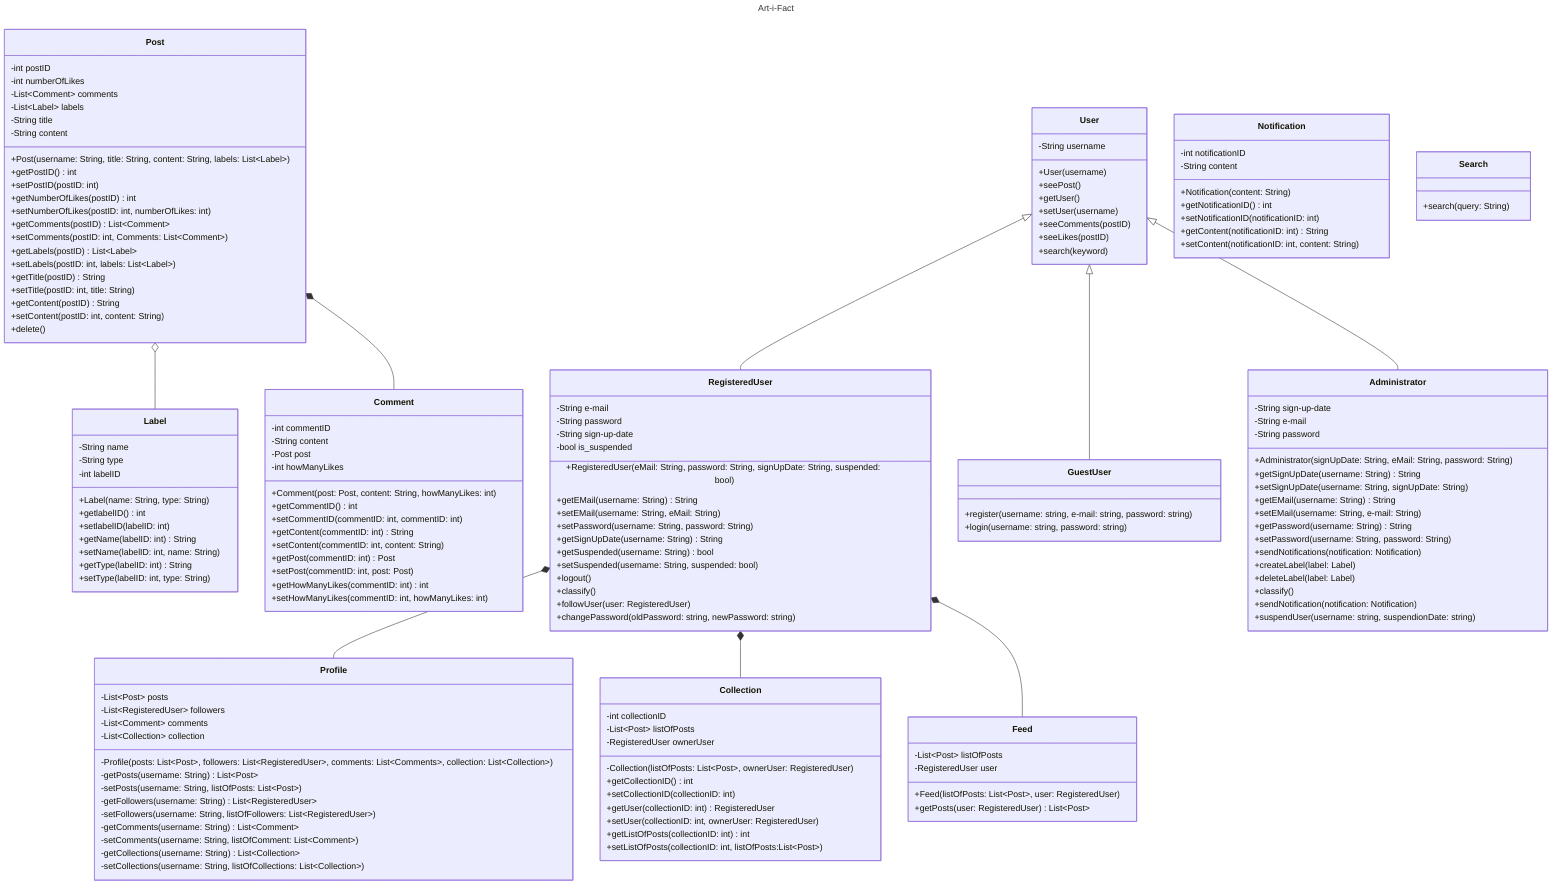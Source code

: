 ---
title: Art-i-Fact
---
classDiagram
    Post o-- Label    
    RegisteredUser *-- Profile
    User <|-- RegisteredUser
    User <|-- GuestUser
    User <|-- Administrator
    RegisteredUser *-- Collection
    RegisteredUser *-- Feed
    Post *-- Comment

    User : -String username
    User: +User(username)
    User: +seePost()
    User: +getUser()
    User: +setUser(username)
    User: +seeComments(postID)
    User: +seeLikes(postID)
    User: +search(keyword)
    class RegisteredUser{
        -String e-mail
        -String password
        -String sign-up-date
        -bool is_suspended
        +RegisteredUser(eMail: String, password: String, signUpDate: String, suspended: bool)
        +getEMail(username: String) String
        +setEMail(username: String, eMail: String)
        +setPassword(username: String, password: String)
        +getSignUpDate(username: String) String
        +getSuspended(username: String) bool
        +setSuspended(username: String, suspended: bool)
        +logout()
        +classify()
        +followUser(user: RegisteredUser)
        +changePassword(oldPassword: string, newPassword: string)
    }
    class GuestUser{
        +register(username: string, e-mail: string, password: string)
        +login(username: string, password: string)
    }
    class Administrator{
        -String sign-up-date
        -String e-mail
        -String password
        +Administrator(signUpDate: String, eMail: String, password: String)
        +getSignUpDate(username: String) String
        +setSignUpDate(username: String, signUpDate: String)
        +getEMail(username: String) String
        +setEMail(username: String, e-mail: String)
        +getPassword(username: String) String
        +setPassword(username: String, password: String)
        +sendNotifications(notification: Notification)
        +createLabel(label: Label)
        +deleteLabel(label: Label)
        +classify()
        +sendNotification(notification: Notification)
        +suspendUser(username: string, suspendionDate: string)
    }
    class Post{
        -int postID
        -int numberOfLikes
        -List~Comment~ comments
        -List~Label~ labels
        -String title
        -String content
        +Post(username: String, title: String, content: String, labels: List~Label~)
        +getPostID() int
        +setPostID(postID: int)
        +getNumberOfLikes(postID) int
        +setNumberOfLikes(postID: int, numberOfLikes: int)
        +getComments(postID) List~Comment~ 
        +setComments(postID: int, Comments: List~Comment~)
        +getLabels(postID) List~Label~ 
        +setLabels(postID: int, labels: List~Label~)
        +getTitle(postID) String
        +setTitle(postID: int, title: String)
        +getContent(postID) String
        +setContent(postID: int, content: String)
        +delete()
    }
    class Label{
        -String name
        -String type
        -int labelID
        +Label(name: String, type: String)
        +getlabelID() int
        +setlabelID(labelID: int)
        +getName(labelID: int) String
        +setName(labelID: int, name: String)
        +getType(labelID: int) String
        +setType(labelID: int, type: String)
    }    
    class Collection{
        -int collectionID
        -List~Post~ listOfPosts
        -RegisteredUser ownerUser
        -Collection(listOfPosts: List~Post~, ownerUser: RegisteredUser)
        +getCollectionID() int
        +setCollectionID(collectionID: int)
        +getUser(collectionID: int) RegisteredUser
        +setUser(collectionID: int, ownerUser: RegisteredUser)
        +getListOfPosts(collectionID: int) int
        +setListOfPosts(collectionID: int, listOfPosts:List~Post~)
    }
    class Notification{
        -int notificationID
        -String content
        +Notification(content: String)
        +getNotificationID() int
        +setNotificationID(notificationID: int)
        +getContent(notificationID: int) String
        +setContent(notificationID: int, content: String)
    }
    class Comment{
        -int commentID
        -String content
        -Post post
        -int howManyLikes
        +Comment(post: Post, content: String, howManyLikes: int)
        +getCommentID() int
        +setCommentID(commentID: int, commentID: int)
        +getContent(commentID: int) String
        +setContent(commentID: int, content: String)
        +getPost(commentID: int) Post
        +setPost(commentID: int, post: Post)
        +getHowManyLikes(commentID: int) int
        +setHowManyLikes(commentID: int, howManyLikes: int)
    }
    class Feed{
        -List~Post~ listOfPosts
        -RegisteredUser user
        +Feed(listOfPosts: List~Post~, user: RegisteredUser)
        +getPosts(user: RegisteredUser) List~Post~
    }
    class Profile{
        -List~Post~ posts
        -List~RegisteredUser~ followers
        -List~Comment~ comments
        -List~Collection~ collection
        -Profile(posts: List~Post~, followers: List~RegisteredUser~, comments: List~Comments~, collection: List~Collection~)
        -getPosts(username: String) List~Post~
        -setPosts(username: String, listOfPosts: List~Post~)
        -getFollowers(username: String) List~RegisteredUser~
        -setFollowers(username: String, listOfFollowers: List~RegisteredUser~)
        -getComments(username: String) List~Comment~
        -setComments(username: String, listOfComment: List~Comment~)
        -getCollections(username: String) List~Collection~
        -setCollections(username: String, listOfCollections: List~Collection~)
    }
    class Search{
        +search(query: String)
    }